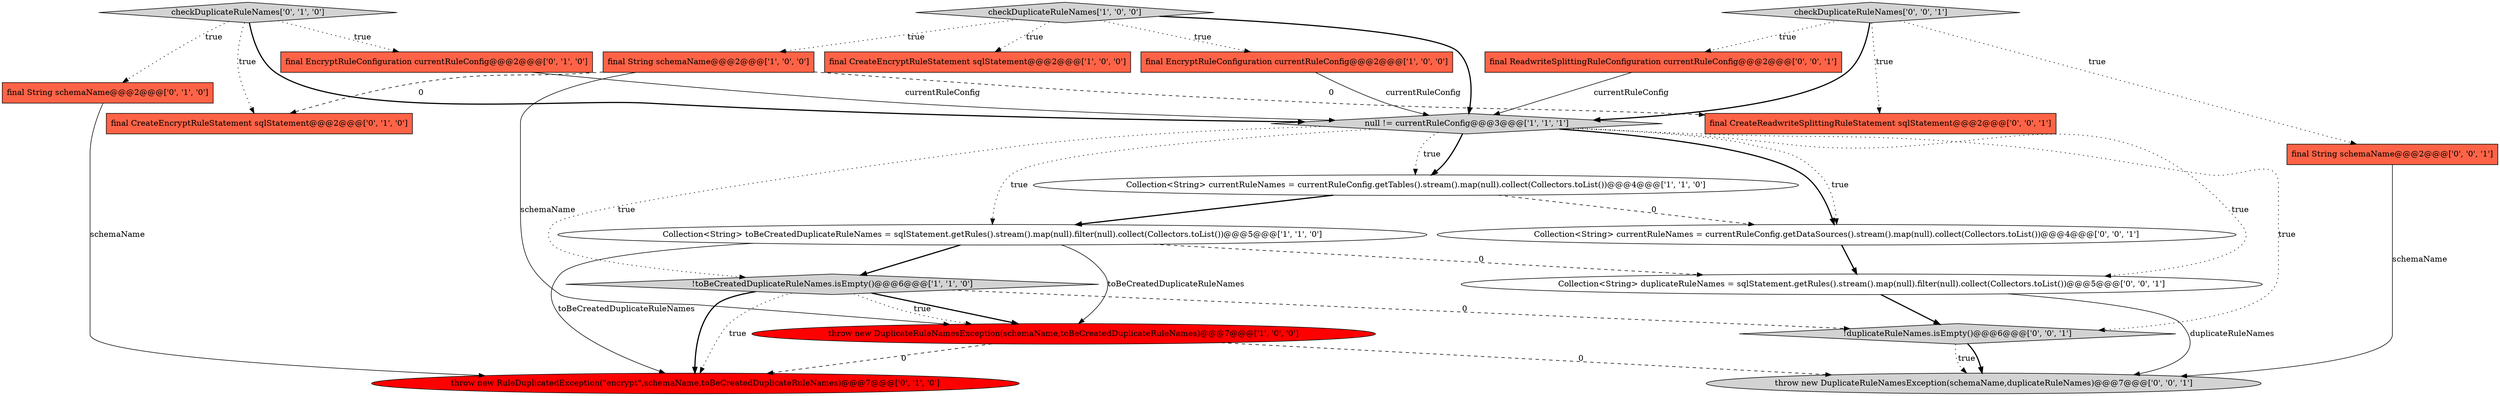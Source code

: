 digraph {
11 [style = filled, label = "throw new RuleDuplicatedException(\"encrypt\",schemaName,toBeCreatedDuplicateRuleNames)@@@7@@@['0', '1', '0']", fillcolor = red, shape = ellipse image = "AAA1AAABBB2BBB"];
20 [style = filled, label = "!duplicateRuleNames.isEmpty()@@@6@@@['0', '0', '1']", fillcolor = lightgray, shape = diamond image = "AAA0AAABBB3BBB"];
19 [style = filled, label = "Collection<String> currentRuleNames = currentRuleConfig.getDataSources().stream().map(null).collect(Collectors.toList())@@@4@@@['0', '0', '1']", fillcolor = white, shape = ellipse image = "AAA0AAABBB3BBB"];
17 [style = filled, label = "checkDuplicateRuleNames['0', '0', '1']", fillcolor = lightgray, shape = diamond image = "AAA0AAABBB3BBB"];
21 [style = filled, label = "throw new DuplicateRuleNamesException(schemaName,duplicateRuleNames)@@@7@@@['0', '0', '1']", fillcolor = lightgray, shape = ellipse image = "AAA0AAABBB3BBB"];
12 [style = filled, label = "final String schemaName@@@2@@@['0', '1', '0']", fillcolor = tomato, shape = box image = "AAA0AAABBB2BBB"];
3 [style = filled, label = "checkDuplicateRuleNames['1', '0', '0']", fillcolor = lightgray, shape = diamond image = "AAA0AAABBB1BBB"];
5 [style = filled, label = "final CreateEncryptRuleStatement sqlStatement@@@2@@@['1', '0', '0']", fillcolor = tomato, shape = box image = "AAA0AAABBB1BBB"];
1 [style = filled, label = "Collection<String> toBeCreatedDuplicateRuleNames = sqlStatement.getRules().stream().map(null).filter(null).collect(Collectors.toList())@@@5@@@['1', '1', '0']", fillcolor = white, shape = ellipse image = "AAA0AAABBB1BBB"];
14 [style = filled, label = "final ReadwriteSplittingRuleConfiguration currentRuleConfig@@@2@@@['0', '0', '1']", fillcolor = tomato, shape = box image = "AAA0AAABBB3BBB"];
7 [style = filled, label = "final EncryptRuleConfiguration currentRuleConfig@@@2@@@['1', '0', '0']", fillcolor = tomato, shape = box image = "AAA0AAABBB1BBB"];
13 [style = filled, label = "final CreateEncryptRuleStatement sqlStatement@@@2@@@['0', '1', '0']", fillcolor = tomato, shape = box image = "AAA1AAABBB2BBB"];
2 [style = filled, label = "Collection<String> currentRuleNames = currentRuleConfig.getTables().stream().map(null).collect(Collectors.toList())@@@4@@@['1', '1', '0']", fillcolor = white, shape = ellipse image = "AAA0AAABBB1BBB"];
4 [style = filled, label = "null != currentRuleConfig@@@3@@@['1', '1', '1']", fillcolor = lightgray, shape = diamond image = "AAA0AAABBB1BBB"];
0 [style = filled, label = "!toBeCreatedDuplicateRuleNames.isEmpty()@@@6@@@['1', '1', '0']", fillcolor = lightgray, shape = diamond image = "AAA0AAABBB1BBB"];
8 [style = filled, label = "final String schemaName@@@2@@@['1', '0', '0']", fillcolor = tomato, shape = box image = "AAA1AAABBB1BBB"];
15 [style = filled, label = "final String schemaName@@@2@@@['0', '0', '1']", fillcolor = tomato, shape = box image = "AAA0AAABBB3BBB"];
16 [style = filled, label = "Collection<String> duplicateRuleNames = sqlStatement.getRules().stream().map(null).filter(null).collect(Collectors.toList())@@@5@@@['0', '0', '1']", fillcolor = white, shape = ellipse image = "AAA0AAABBB3BBB"];
9 [style = filled, label = "checkDuplicateRuleNames['0', '1', '0']", fillcolor = lightgray, shape = diamond image = "AAA0AAABBB2BBB"];
6 [style = filled, label = "throw new DuplicateRuleNamesException(schemaName,toBeCreatedDuplicateRuleNames)@@@7@@@['1', '0', '0']", fillcolor = red, shape = ellipse image = "AAA1AAABBB1BBB"];
10 [style = filled, label = "final EncryptRuleConfiguration currentRuleConfig@@@2@@@['0', '1', '0']", fillcolor = tomato, shape = box image = "AAA0AAABBB2BBB"];
18 [style = filled, label = "final CreateReadwriteSplittingRuleStatement sqlStatement@@@2@@@['0', '0', '1']", fillcolor = tomato, shape = box image = "AAA0AAABBB3BBB"];
6->21 [style = dashed, label="0"];
3->7 [style = dotted, label="true"];
9->12 [style = dotted, label="true"];
2->19 [style = dashed, label="0"];
17->18 [style = dotted, label="true"];
4->1 [style = dotted, label="true"];
0->6 [style = bold, label=""];
2->1 [style = bold, label=""];
9->4 [style = bold, label=""];
4->0 [style = dotted, label="true"];
6->11 [style = dashed, label="0"];
4->19 [style = bold, label=""];
1->11 [style = solid, label="toBeCreatedDuplicateRuleNames"];
4->20 [style = dotted, label="true"];
17->4 [style = bold, label=""];
17->14 [style = dotted, label="true"];
0->11 [style = bold, label=""];
20->21 [style = dotted, label="true"];
4->2 [style = bold, label=""];
1->0 [style = bold, label=""];
8->6 [style = solid, label="schemaName"];
0->6 [style = dotted, label="true"];
0->20 [style = dashed, label="0"];
10->4 [style = solid, label="currentRuleConfig"];
16->21 [style = solid, label="duplicateRuleNames"];
3->4 [style = bold, label=""];
1->6 [style = solid, label="toBeCreatedDuplicateRuleNames"];
19->16 [style = bold, label=""];
8->13 [style = dashed, label="0"];
20->21 [style = bold, label=""];
3->5 [style = dotted, label="true"];
17->15 [style = dotted, label="true"];
7->4 [style = solid, label="currentRuleConfig"];
14->4 [style = solid, label="currentRuleConfig"];
15->21 [style = solid, label="schemaName"];
1->16 [style = dashed, label="0"];
9->13 [style = dotted, label="true"];
12->11 [style = solid, label="schemaName"];
8->18 [style = dashed, label="0"];
4->16 [style = dotted, label="true"];
3->8 [style = dotted, label="true"];
9->10 [style = dotted, label="true"];
0->11 [style = dotted, label="true"];
16->20 [style = bold, label=""];
4->2 [style = dotted, label="true"];
4->19 [style = dotted, label="true"];
}
